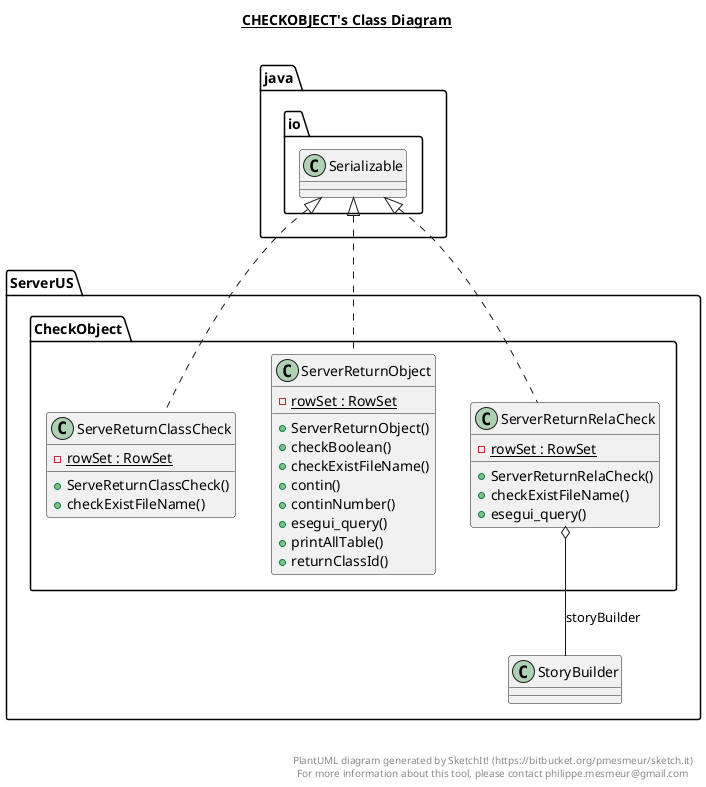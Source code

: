 @startuml

title __CHECKOBJECT's Class Diagram__\n

  namespace ServerUS {
    namespace CheckObject {
      class ServerUS.CheckObject.ServeReturnClassCheck {
          {static} - rowSet : RowSet
          + ServeReturnClassCheck()
          + checkExistFileName()
      }
    }
  }
  

  namespace ServerUS {
    namespace CheckObject {
      class ServerUS.CheckObject.ServerReturnObject {
          {static} - rowSet : RowSet
          + ServerReturnObject()
          + checkBoolean()
          + checkExistFileName()
          + contin()
          + continNumber()
          + esegui_query()
          + printAllTable()
          + returnClassId()
      }
    }
  }
  

  namespace ServerUS {
    namespace CheckObject {
      class ServerUS.CheckObject.ServerReturnRelaCheck {
          {static} - rowSet : RowSet
          + ServerReturnRelaCheck()
          + checkExistFileName()
          + esegui_query()
      }
    }
  }
  

  ServerUS.CheckObject.ServeReturnClassCheck .up.|> java.io.Serializable
  ServerUS.CheckObject.ServerReturnObject .up.|> java.io.Serializable
  ServerUS.CheckObject.ServerReturnRelaCheck .up.|> java.io.Serializable
  ServerUS.CheckObject.ServerReturnRelaCheck o-- ServerUS.StoryBuilder : storyBuilder


right footer


PlantUML diagram generated by SketchIt! (https://bitbucket.org/pmesmeur/sketch.it)
For more information about this tool, please contact philippe.mesmeur@gmail.com
endfooter

@enduml
